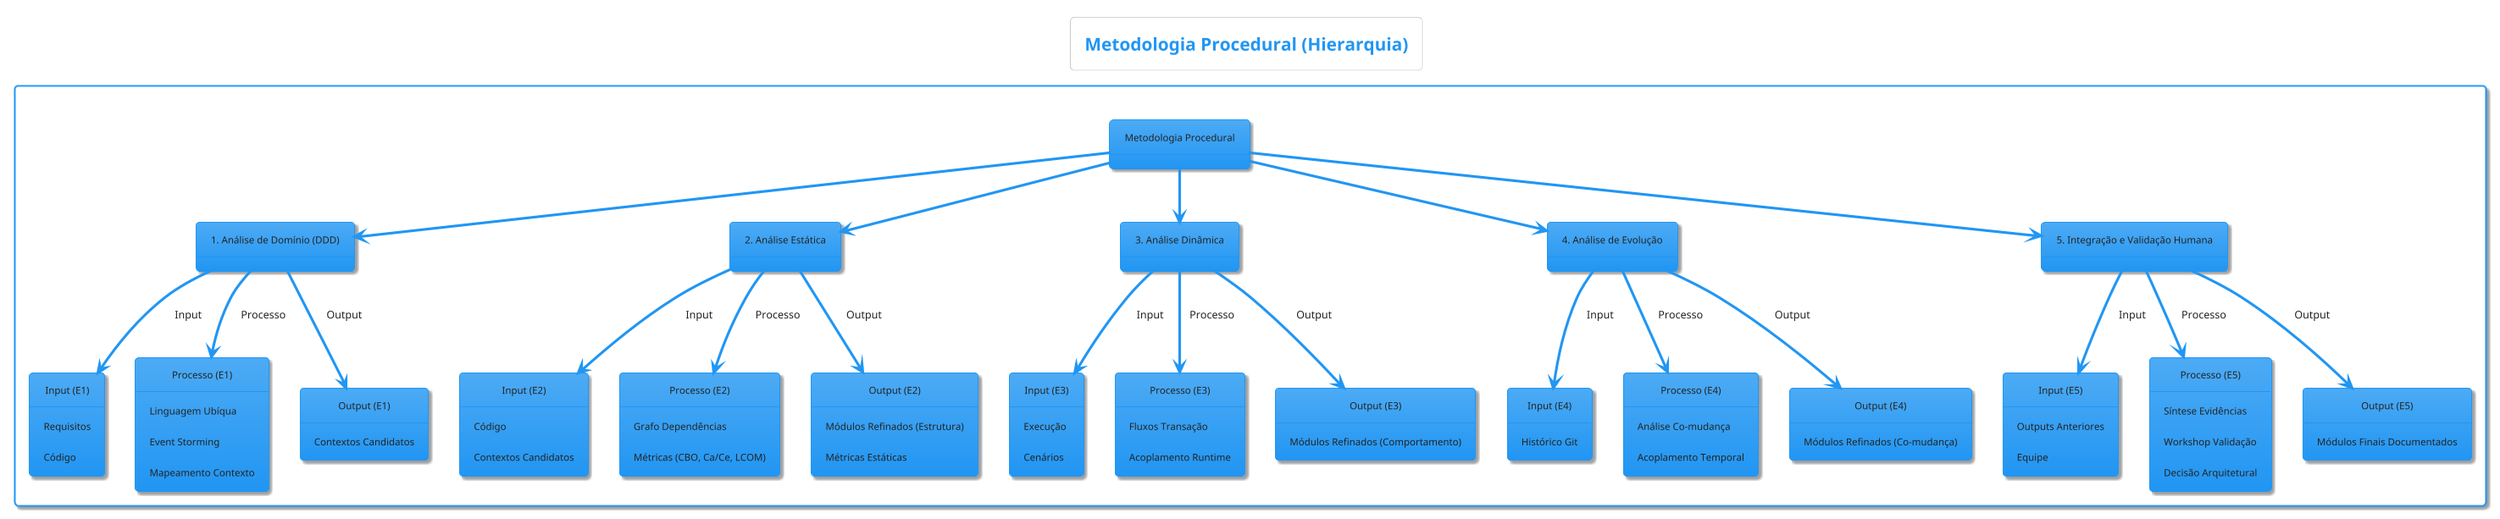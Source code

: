 @startuml metodologia_procedural
!theme materia

title Metodologia Procedural (Hierarquia)
rectangle  {
    object "Metodologia Procedural" as Metodologia

    object "1. Análise de Domínio (DDD)" as E1
    object "Input (E1)" as E1_In
    object "Processo (E1)" as E1_Proc
    object "Output (E1)" as E1_Out
    Metodologia --> E1
    E1 --> E1_In : "Input"
    E1_In : Requisitos
    E1_In : Código
    E1 --> E1_Proc : "Processo"
    E1_Proc : Linguagem Ubíqua
    E1_Proc : Event Storming
    E1_Proc : Mapeamento Contexto
    E1 --> E1_Out : "Output"
    E1_Out : Contextos Candidatos

    object "2. Análise Estática" as E2
    object "Input (E2)" as E2_In
    object "Processo (E2)" as E2_Proc
    object "Output (E2)" as E2_Out
    Metodologia --> E2
    E2 --> E2_In : "Input"
    E2_In : Código
    E2_In : Contextos Candidatos
    E2 --> E2_Proc : "Processo"
    E2_Proc : Grafo Dependências
    E2_Proc : Métricas (CBO, Ca/Ce, LCOM)
    E2 --> E2_Out : "Output"
    E2_Out : Módulos Refinados (Estrutura)
    E2_Out : Métricas Estáticas

    object "3. Análise Dinâmica" as E3
    object "Input (E3)" as E3_In
    object "Processo (E3)" as E3_Proc
    object "Output (E3)" as E3_Out
    Metodologia --> E3
    E3 --> E3_In : "Input"
    E3_In : Execução
    E3_In : Cenários
    E3 --> E3_Proc : "Processo"
    E3_Proc : Fluxos Transação
    E3_Proc : Acoplamento Runtime
    E3 --> E3_Out : "Output"
    E3_Out : Módulos Refinados (Comportamento)

    object "4. Análise de Evolução" as E4
    object "Input (E4)" as E4_In
    object "Processo (E4)" as E4_Proc
    object "Output (E4)" as E4_Out
    Metodologia --> E4
    E4 --> E4_In : "Input"
    E4_In : Histórico Git
    E4 --> E4_Proc : "Processo"
    E4_Proc : Análise Co-mudança
    E4_Proc : Acoplamento Temporal
    E4 --> E4_Out : "Output"
    E4_Out : Módulos Refinados (Co-mudança)

    object "5. Integração e Validação Humana" as E5
    object "Input (E5)" as E5_In
    object "Processo (E5)" as E5_Proc
    object "Output (E5)" as E5_Out
    Metodologia --> E5
    E5 --> E5_In : "Input"
    E5_In : Outputs Anteriores
    E5_In : Equipe
    E5 --> E5_Proc : "Processo"
    E5_Proc : Síntese Evidências
    E5_Proc : Workshop Validação
    E5_Proc : Decisão Arquitetural
    E5 --> E5_Out : "Output"
    E5_Out : Módulos Finais Documentados
}
@enduml